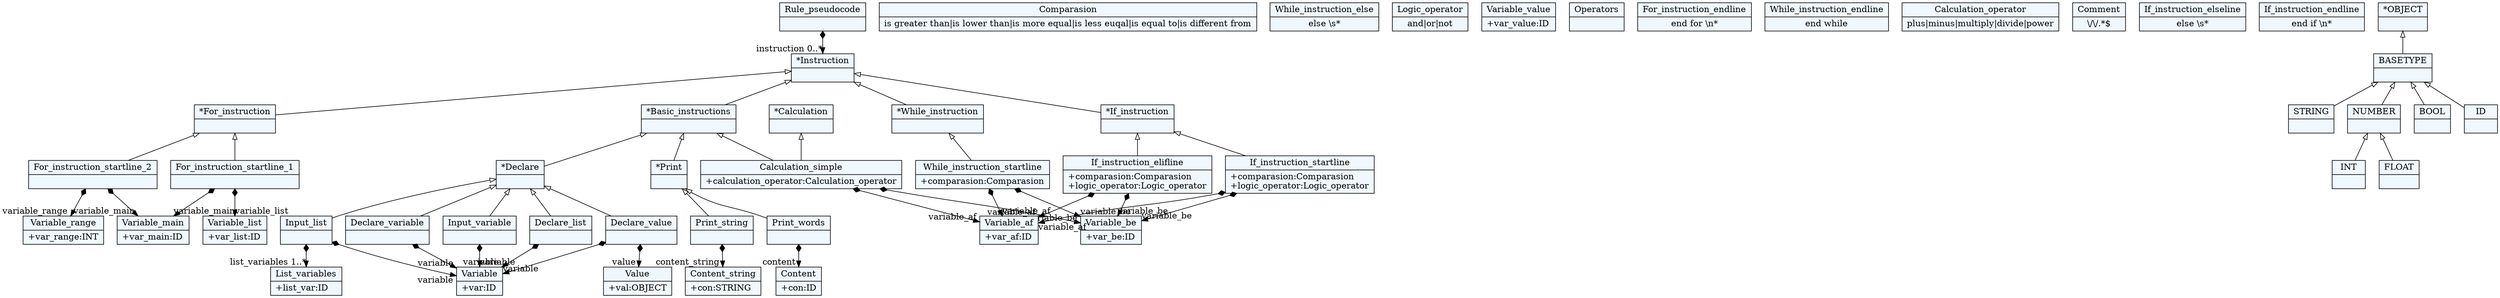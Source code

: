 
    digraph xtext {
    fontname = "Bitstream Vera Sans"
    fontsize = 8
    node[
        shape=record,
        style=filled,
        fillcolor=aliceblue
    ]
    nodesep = 0.3
    edge[dir=black,arrowtail=empty]


61275384 -> 61318808[arrowtail=diamond, dir=both, headlabel="variable_be "]
61275384 -> 61326360[arrowtail=diamond, dir=both, headlabel="variable_af "]
61275384[ label="{Calculation_simple|+calculation_operator:Calculation_operator\l}"]

60244936[ label="{*While_instruction|}"]
60244936 -> 60247768 [dir=back]

61279160[ label="{Comparasion|is greater than\|is lower than\|is more equal\|is less euqal\|is equal to\|is different from}"]

61303704[ label="{Content|+con:ID\l}"]

61318808[ label="{Variable_be|+var_be:ID\l}"]

61271608 -> 61325416[arrowtail=diamond, dir=both, headlabel="variable_main "]
61271608 -> 61331080[arrowtail=diamond, dir=both, headlabel="variable_list "]
61271608[ label="{For_instruction_startline_1|}"]

61294264 -> 61293320[arrowtail=diamond, dir=both, headlabel="variable "]
61294264[ label="{Declare_variable|}"]

61297096 -> 61325416[arrowtail=diamond, dir=both, headlabel="variable_main "]
61297096 -> 61329192[arrowtail=diamond, dir=both, headlabel="variable_range "]
61297096[ label="{For_instruction_startline_2|}"]

61308424[ label="{*Print|}"]
61308424 -> 61298984 [dir=back]
61308424 -> 61288600 [dir=back]

60250600[ label="{While_instruction_else|else \\s*}"]

60255320[ label="{*If_instruction|}"]
60255320 -> 60259096 [dir=back]
60255320 -> 60264760 [dir=back]

61316920[ label="{Logic_operator|and\|or\|not}"]

60212840[ label="{Variable_value|+var_value:ID\l}"]

61309368[ label="{Operators|}"]

61319752 -> 61293320[arrowtail=diamond, dir=both, headlabel="variable "]
61319752 -> 61302760[arrowtail=diamond, dir=both, headlabel="list_variables 1..*"]
61319752[ label="{Input_list|}"]

61290488[ label="{For_instruction_endline|end for \\n*}"]

61293320[ label="{Variable|+var:ID\l}"]

61326360[ label="{Variable_af|+var_af:ID\l}"]

61274440 -> 61293320[arrowtail=diamond, dir=both, headlabel="variable "]
61274440 -> 61305592[arrowtail=diamond, dir=both, headlabel="value "]
61274440[ label="{Declare_value|}"]

61269720[ label="{*For_instruction|}"]
61269720 -> 61271608 [dir=back]
61269720 -> 61297096 [dir=back]

60219448[ label="{*Instruction|}"]
60219448 -> 60261928 [dir=back]
60219448 -> 60255320 [dir=back]
60219448 -> 61269720 [dir=back]
60219448 -> 60244936 [dir=back]

61298984 -> 61300872[arrowtail=diamond, dir=both, headlabel="content_string "]
61298984[ label="{Print_string|}"]

60256264[ label="{While_instruction_endline|end while}"]

61305592[ label="{Value|+val:OBJECT\l}"]

60261928[ label="{*Basic_instructions|}"]
60261928 -> 61287656 [dir=back]
60261928 -> 61308424 [dir=back]
60261928 -> 61275384 [dir=back]

61281048[ label="{Calculation_operator|plus\|minus\|multiply\|divide\|power}"]

60218504 -> 60219448[arrowtail=diamond, dir=both, headlabel="instruction 0..*"]
60218504[ label="{Rule_pseudocode|}"]

61302760[ label="{List_variables|+list_var:ID\l}"]

61300872[ label="{Content_string|+con:STRING\l}"]

61287656[ label="{*Declare|}"]
61287656 -> 61294264 [dir=back]
61287656 -> 61272552 [dir=back]
61287656 -> 61274440 [dir=back]
61287656 -> 61280104 [dir=back]
61287656 -> 61319752 [dir=back]

61331080[ label="{Variable_list|+var_list:ID\l}"]

60260040[ label="{Comment|\\/\\/.*$}"]

61329192[ label="{Variable_range|+var_range:INT\l}"]

60264760 -> 61318808[arrowtail=diamond, dir=both, headlabel="variable_be "]
60264760 -> 61326360[arrowtail=diamond, dir=both, headlabel="variable_af "]
60264760[ label="{If_instruction_elifline|+comparasion:Comparasion\l+logic_operator:Logic_operator\l}"]

60259096 -> 61318808[arrowtail=diamond, dir=both, headlabel="variable_be "]
60259096 -> 61326360[arrowtail=diamond, dir=both, headlabel="variable_af "]
60259096[ label="{If_instruction_startline|+comparasion:Comparasion\l+logic_operator:Logic_operator\l}"]

60251544[ label="{*Calculation|}"]
60251544 -> 61275384 [dir=back]

61325416[ label="{Variable_main|+var_main:ID\l}"]

60247768 -> 61318808[arrowtail=diamond, dir=both, headlabel="variable_be "]
60247768 -> 61326360[arrowtail=diamond, dir=both, headlabel="variable_af "]
60247768[ label="{While_instruction_startline|+comparasion:Comparasion\l}"]

61272552 -> 61293320[arrowtail=diamond, dir=both, headlabel="variable "]
61272552[ label="{Input_variable|}"]

61288600 -> 61303704[arrowtail=diamond, dir=both, headlabel="content "]
61288600[ label="{Print_words|}"]

61280104 -> 61293320[arrowtail=diamond, dir=both, headlabel="variable "]
61280104[ label="{Declare_list|}"]

60267592[ label="{If_instruction_elseline|else \\s*}"]

61283880[ label="{If_instruction_endline|end if \\n*}"]

60242104[ label="{*OBJECT|}"]
60242104 -> 60210008 [dir=back]

60216616[ label="{STRING|}"]

60210008[ label="{BASETYPE|}"]
60210008 -> 60240216 [dir=back]
60210008 -> 60206232 [dir=back]
60210008 -> 60211896 [dir=back]
60210008 -> 60216616 [dir=back]

60233608[ label="{INT|}"]

60239272[ label="{FLOAT|}"]

60240216[ label="{NUMBER|}"]
60240216 -> 60239272 [dir=back]
60240216 -> 60233608 [dir=back]

60206232[ label="{BOOL|}"]

60211896[ label="{ID|}"]


}
